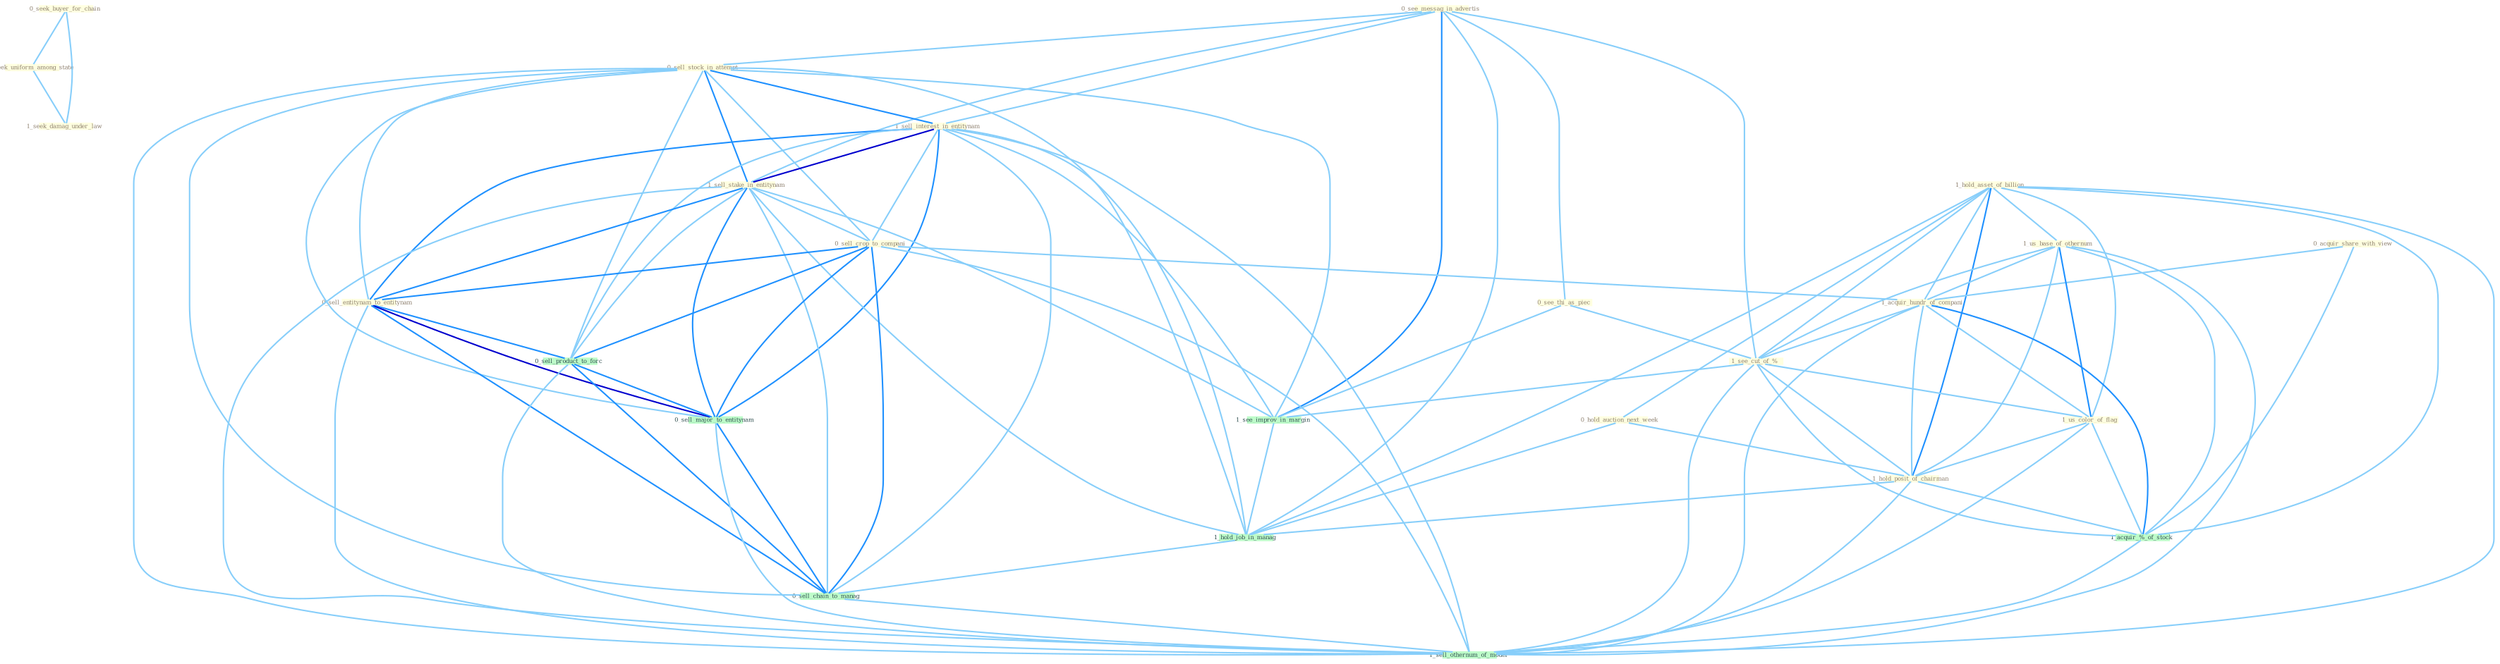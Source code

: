 Graph G{ 
    node
    [shape=polygon,style=filled,width=.5,height=.06,color="#BDFCC9",fixedsize=true,fontsize=4,
    fontcolor="#2f4f4f"];
    {node
    [color="#ffffe0", fontcolor="#8b7d6b"] "0_seek_buyer_for_chain " "0_see_messag_in_advertis " "1_hold_asset_of_billion " "0_sell_stock_in_attempt " "0_acquir_share_with_view " "0_see_thi_as_piec " "1_sell_interest_in_entitynam " "1_sell_stake_in_entitynam " "1_us_base_of_othernum " "1_seek_uniform_among_state " "0_hold_auction_next_week " "0_sell_crop_to_compani " "0_sell_entitynam_to_entitynam " "1_acquir_hundr_of_compani " "1_see_cut_of_% " "1_us_color_of_flag " "1_seek_damag_under_law " "1_hold_posit_of_chairman "}
{node [color="#fff0f5", fontcolor="#b22222"]}
edge [color="#B0E2FF"];

	"0_seek_buyer_for_chain " -- "1_seek_uniform_among_state " [w="1", color="#87cefa" ];
	"0_seek_buyer_for_chain " -- "1_seek_damag_under_law " [w="1", color="#87cefa" ];
	"0_see_messag_in_advertis " -- "0_sell_stock_in_attempt " [w="1", color="#87cefa" ];
	"0_see_messag_in_advertis " -- "0_see_thi_as_piec " [w="1", color="#87cefa" ];
	"0_see_messag_in_advertis " -- "1_sell_interest_in_entitynam " [w="1", color="#87cefa" ];
	"0_see_messag_in_advertis " -- "1_sell_stake_in_entitynam " [w="1", color="#87cefa" ];
	"0_see_messag_in_advertis " -- "1_see_cut_of_% " [w="1", color="#87cefa" ];
	"0_see_messag_in_advertis " -- "1_see_improv_in_margin " [w="2", color="#1e90ff" , len=0.8];
	"0_see_messag_in_advertis " -- "1_hold_job_in_manag " [w="1", color="#87cefa" ];
	"1_hold_asset_of_billion " -- "1_us_base_of_othernum " [w="1", color="#87cefa" ];
	"1_hold_asset_of_billion " -- "0_hold_auction_next_week " [w="1", color="#87cefa" ];
	"1_hold_asset_of_billion " -- "1_acquir_hundr_of_compani " [w="1", color="#87cefa" ];
	"1_hold_asset_of_billion " -- "1_see_cut_of_% " [w="1", color="#87cefa" ];
	"1_hold_asset_of_billion " -- "1_us_color_of_flag " [w="1", color="#87cefa" ];
	"1_hold_asset_of_billion " -- "1_hold_posit_of_chairman " [w="2", color="#1e90ff" , len=0.8];
	"1_hold_asset_of_billion " -- "1_acquir_%_of_stock " [w="1", color="#87cefa" ];
	"1_hold_asset_of_billion " -- "1_hold_job_in_manag " [w="1", color="#87cefa" ];
	"1_hold_asset_of_billion " -- "1_sell_othernum_of_model " [w="1", color="#87cefa" ];
	"0_sell_stock_in_attempt " -- "1_sell_interest_in_entitynam " [w="2", color="#1e90ff" , len=0.8];
	"0_sell_stock_in_attempt " -- "1_sell_stake_in_entitynam " [w="2", color="#1e90ff" , len=0.8];
	"0_sell_stock_in_attempt " -- "0_sell_crop_to_compani " [w="1", color="#87cefa" ];
	"0_sell_stock_in_attempt " -- "0_sell_entitynam_to_entitynam " [w="1", color="#87cefa" ];
	"0_sell_stock_in_attempt " -- "1_see_improv_in_margin " [w="1", color="#87cefa" ];
	"0_sell_stock_in_attempt " -- "1_hold_job_in_manag " [w="1", color="#87cefa" ];
	"0_sell_stock_in_attempt " -- "0_sell_product_to_forc " [w="1", color="#87cefa" ];
	"0_sell_stock_in_attempt " -- "0_sell_major_to_entitynam " [w="1", color="#87cefa" ];
	"0_sell_stock_in_attempt " -- "0_sell_chain_to_manag " [w="1", color="#87cefa" ];
	"0_sell_stock_in_attempt " -- "1_sell_othernum_of_model " [w="1", color="#87cefa" ];
	"0_acquir_share_with_view " -- "1_acquir_hundr_of_compani " [w="1", color="#87cefa" ];
	"0_acquir_share_with_view " -- "1_acquir_%_of_stock " [w="1", color="#87cefa" ];
	"0_see_thi_as_piec " -- "1_see_cut_of_% " [w="1", color="#87cefa" ];
	"0_see_thi_as_piec " -- "1_see_improv_in_margin " [w="1", color="#87cefa" ];
	"1_sell_interest_in_entitynam " -- "1_sell_stake_in_entitynam " [w="3", color="#0000cd" , len=0.6];
	"1_sell_interest_in_entitynam " -- "0_sell_crop_to_compani " [w="1", color="#87cefa" ];
	"1_sell_interest_in_entitynam " -- "0_sell_entitynam_to_entitynam " [w="2", color="#1e90ff" , len=0.8];
	"1_sell_interest_in_entitynam " -- "1_see_improv_in_margin " [w="1", color="#87cefa" ];
	"1_sell_interest_in_entitynam " -- "1_hold_job_in_manag " [w="1", color="#87cefa" ];
	"1_sell_interest_in_entitynam " -- "0_sell_product_to_forc " [w="1", color="#87cefa" ];
	"1_sell_interest_in_entitynam " -- "0_sell_major_to_entitynam " [w="2", color="#1e90ff" , len=0.8];
	"1_sell_interest_in_entitynam " -- "0_sell_chain_to_manag " [w="1", color="#87cefa" ];
	"1_sell_interest_in_entitynam " -- "1_sell_othernum_of_model " [w="1", color="#87cefa" ];
	"1_sell_stake_in_entitynam " -- "0_sell_crop_to_compani " [w="1", color="#87cefa" ];
	"1_sell_stake_in_entitynam " -- "0_sell_entitynam_to_entitynam " [w="2", color="#1e90ff" , len=0.8];
	"1_sell_stake_in_entitynam " -- "1_see_improv_in_margin " [w="1", color="#87cefa" ];
	"1_sell_stake_in_entitynam " -- "1_hold_job_in_manag " [w="1", color="#87cefa" ];
	"1_sell_stake_in_entitynam " -- "0_sell_product_to_forc " [w="1", color="#87cefa" ];
	"1_sell_stake_in_entitynam " -- "0_sell_major_to_entitynam " [w="2", color="#1e90ff" , len=0.8];
	"1_sell_stake_in_entitynam " -- "0_sell_chain_to_manag " [w="1", color="#87cefa" ];
	"1_sell_stake_in_entitynam " -- "1_sell_othernum_of_model " [w="1", color="#87cefa" ];
	"1_us_base_of_othernum " -- "1_acquir_hundr_of_compani " [w="1", color="#87cefa" ];
	"1_us_base_of_othernum " -- "1_see_cut_of_% " [w="1", color="#87cefa" ];
	"1_us_base_of_othernum " -- "1_us_color_of_flag " [w="2", color="#1e90ff" , len=0.8];
	"1_us_base_of_othernum " -- "1_hold_posit_of_chairman " [w="1", color="#87cefa" ];
	"1_us_base_of_othernum " -- "1_acquir_%_of_stock " [w="1", color="#87cefa" ];
	"1_us_base_of_othernum " -- "1_sell_othernum_of_model " [w="1", color="#87cefa" ];
	"1_seek_uniform_among_state " -- "1_seek_damag_under_law " [w="1", color="#87cefa" ];
	"0_hold_auction_next_week " -- "1_hold_posit_of_chairman " [w="1", color="#87cefa" ];
	"0_hold_auction_next_week " -- "1_hold_job_in_manag " [w="1", color="#87cefa" ];
	"0_sell_crop_to_compani " -- "0_sell_entitynam_to_entitynam " [w="2", color="#1e90ff" , len=0.8];
	"0_sell_crop_to_compani " -- "1_acquir_hundr_of_compani " [w="1", color="#87cefa" ];
	"0_sell_crop_to_compani " -- "0_sell_product_to_forc " [w="2", color="#1e90ff" , len=0.8];
	"0_sell_crop_to_compani " -- "0_sell_major_to_entitynam " [w="2", color="#1e90ff" , len=0.8];
	"0_sell_crop_to_compani " -- "0_sell_chain_to_manag " [w="2", color="#1e90ff" , len=0.8];
	"0_sell_crop_to_compani " -- "1_sell_othernum_of_model " [w="1", color="#87cefa" ];
	"0_sell_entitynam_to_entitynam " -- "0_sell_product_to_forc " [w="2", color="#1e90ff" , len=0.8];
	"0_sell_entitynam_to_entitynam " -- "0_sell_major_to_entitynam " [w="3", color="#0000cd" , len=0.6];
	"0_sell_entitynam_to_entitynam " -- "0_sell_chain_to_manag " [w="2", color="#1e90ff" , len=0.8];
	"0_sell_entitynam_to_entitynam " -- "1_sell_othernum_of_model " [w="1", color="#87cefa" ];
	"1_acquir_hundr_of_compani " -- "1_see_cut_of_% " [w="1", color="#87cefa" ];
	"1_acquir_hundr_of_compani " -- "1_us_color_of_flag " [w="1", color="#87cefa" ];
	"1_acquir_hundr_of_compani " -- "1_hold_posit_of_chairman " [w="1", color="#87cefa" ];
	"1_acquir_hundr_of_compani " -- "1_acquir_%_of_stock " [w="2", color="#1e90ff" , len=0.8];
	"1_acquir_hundr_of_compani " -- "1_sell_othernum_of_model " [w="1", color="#87cefa" ];
	"1_see_cut_of_% " -- "1_us_color_of_flag " [w="1", color="#87cefa" ];
	"1_see_cut_of_% " -- "1_hold_posit_of_chairman " [w="1", color="#87cefa" ];
	"1_see_cut_of_% " -- "1_see_improv_in_margin " [w="1", color="#87cefa" ];
	"1_see_cut_of_% " -- "1_acquir_%_of_stock " [w="1", color="#87cefa" ];
	"1_see_cut_of_% " -- "1_sell_othernum_of_model " [w="1", color="#87cefa" ];
	"1_us_color_of_flag " -- "1_hold_posit_of_chairman " [w="1", color="#87cefa" ];
	"1_us_color_of_flag " -- "1_acquir_%_of_stock " [w="1", color="#87cefa" ];
	"1_us_color_of_flag " -- "1_sell_othernum_of_model " [w="1", color="#87cefa" ];
	"1_hold_posit_of_chairman " -- "1_acquir_%_of_stock " [w="1", color="#87cefa" ];
	"1_hold_posit_of_chairman " -- "1_hold_job_in_manag " [w="1", color="#87cefa" ];
	"1_hold_posit_of_chairman " -- "1_sell_othernum_of_model " [w="1", color="#87cefa" ];
	"1_see_improv_in_margin " -- "1_hold_job_in_manag " [w="1", color="#87cefa" ];
	"1_acquir_%_of_stock " -- "1_sell_othernum_of_model " [w="1", color="#87cefa" ];
	"1_hold_job_in_manag " -- "0_sell_chain_to_manag " [w="1", color="#87cefa" ];
	"0_sell_product_to_forc " -- "0_sell_major_to_entitynam " [w="2", color="#1e90ff" , len=0.8];
	"0_sell_product_to_forc " -- "0_sell_chain_to_manag " [w="2", color="#1e90ff" , len=0.8];
	"0_sell_product_to_forc " -- "1_sell_othernum_of_model " [w="1", color="#87cefa" ];
	"0_sell_major_to_entitynam " -- "0_sell_chain_to_manag " [w="2", color="#1e90ff" , len=0.8];
	"0_sell_major_to_entitynam " -- "1_sell_othernum_of_model " [w="1", color="#87cefa" ];
	"0_sell_chain_to_manag " -- "1_sell_othernum_of_model " [w="1", color="#87cefa" ];
}